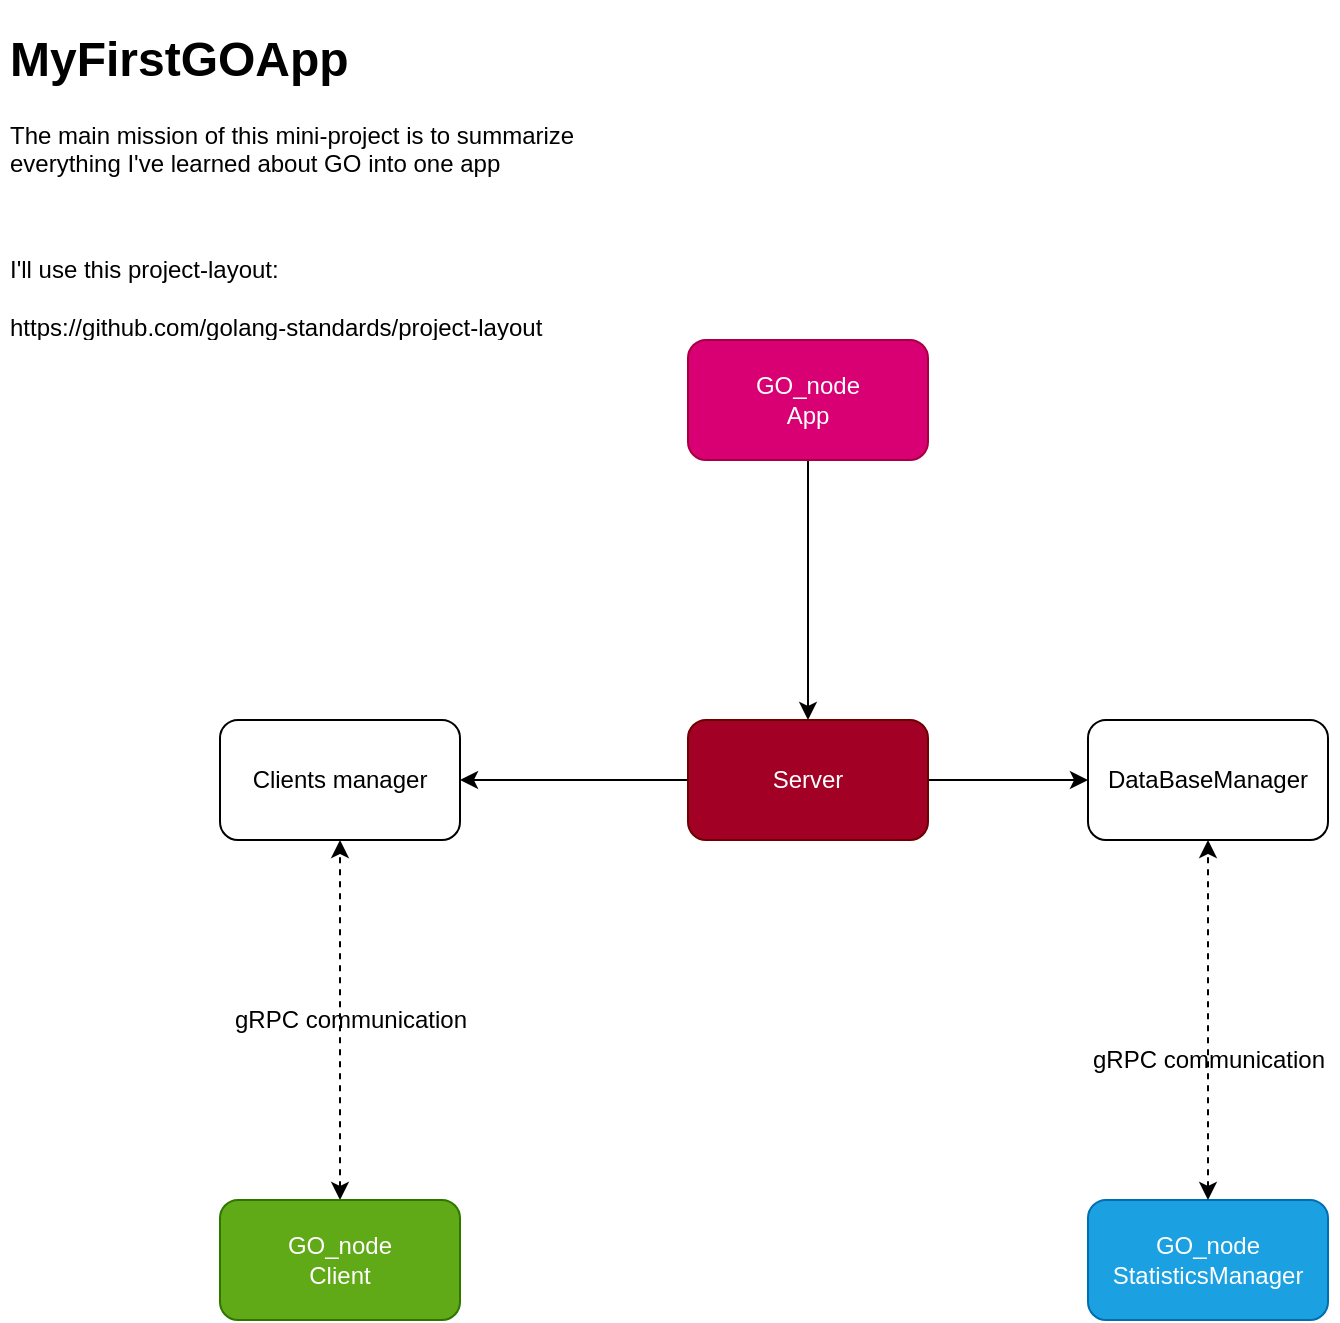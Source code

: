 <mxfile>
    <diagram id="DWIeii7lt4jKxfXMWERC" name="HIghLevel">
        <mxGraphModel dx="1616" dy="617" grid="1" gridSize="10" guides="1" tooltips="1" connect="1" arrows="1" fold="1" page="1" pageScale="1" pageWidth="827" pageHeight="1169" math="0" shadow="0">
            <root>
                <mxCell id="0"/>
                <mxCell id="1" parent="0"/>
                <mxCell id="5" style="edgeStyle=orthogonalEdgeStyle;rounded=0;orthogonalLoop=1;jettySize=auto;html=1;exitX=0;exitY=0.5;exitDx=0;exitDy=0;" parent="1" source="6" target="4" edge="1">
                    <mxGeometry relative="1" as="geometry"/>
                </mxCell>
                <mxCell id="7" style="edgeStyle=orthogonalEdgeStyle;rounded=0;orthogonalLoop=1;jettySize=auto;html=1;entryX=0.5;entryY=0;entryDx=0;entryDy=0;" parent="1" source="2" target="6" edge="1">
                    <mxGeometry relative="1" as="geometry"/>
                </mxCell>
                <mxCell id="2" value="GO_node&lt;br&gt;App" style="rounded=1;whiteSpace=wrap;html=1;fillColor=#d80073;strokeColor=#A50040;fontColor=#ffffff;" parent="1" vertex="1">
                    <mxGeometry x="354" y="170" width="120" height="60" as="geometry"/>
                </mxCell>
                <mxCell id="3" value="&lt;h1&gt;MyFirstGOApp&lt;/h1&gt;&lt;p&gt;The main mission of this mini-project is to summarize everything I've learned about GO into one app&lt;/p&gt;&lt;p&gt;&lt;br&gt;&lt;/p&gt;&lt;p&gt;I'll use this project-layout:&lt;br&gt;&lt;br&gt;https://github.com/golang-standards/project-layout&lt;br&gt;&lt;/p&gt;" style="text;html=1;strokeColor=none;fillColor=none;spacing=5;spacingTop=-20;whiteSpace=wrap;overflow=hidden;rounded=0;" parent="1" vertex="1">
                    <mxGeometry x="10" y="10" width="340" height="160" as="geometry"/>
                </mxCell>
                <mxCell id="4" value="Clients manager" style="rounded=1;whiteSpace=wrap;html=1;" parent="1" vertex="1">
                    <mxGeometry x="120" y="360" width="120" height="60" as="geometry"/>
                </mxCell>
                <mxCell id="9" value="" style="edgeStyle=orthogonalEdgeStyle;rounded=0;orthogonalLoop=1;jettySize=auto;html=1;" parent="1" source="6" target="8" edge="1">
                    <mxGeometry relative="1" as="geometry"/>
                </mxCell>
                <mxCell id="6" value="Server" style="rounded=1;whiteSpace=wrap;html=1;fillColor=#a20025;strokeColor=#6F0000;fontColor=#ffffff;" parent="1" vertex="1">
                    <mxGeometry x="354" y="360" width="120" height="60" as="geometry"/>
                </mxCell>
                <mxCell id="8" value="DataBaseManager" style="whiteSpace=wrap;html=1;rounded=1;" parent="1" vertex="1">
                    <mxGeometry x="554" y="360" width="120" height="60" as="geometry"/>
                </mxCell>
                <mxCell id="11" style="edgeStyle=orthogonalEdgeStyle;rounded=0;orthogonalLoop=1;jettySize=auto;html=1;exitX=0.5;exitY=0;exitDx=0;exitDy=0;entryX=0.5;entryY=1;entryDx=0;entryDy=0;dashed=1;startArrow=classic;startFill=1;" parent="1" source="10" target="4" edge="1">
                    <mxGeometry relative="1" as="geometry"/>
                </mxCell>
                <mxCell id="10" value="GO_node&lt;br&gt;Client" style="rounded=1;whiteSpace=wrap;html=1;fillColor=#60a917;strokeColor=#2D7600;fontColor=#ffffff;" parent="1" vertex="1">
                    <mxGeometry x="120" y="600" width="120" height="60" as="geometry"/>
                </mxCell>
                <mxCell id="12" value="gRPC communication" style="text;html=1;align=center;verticalAlign=middle;resizable=0;points=[];autosize=1;strokeColor=none;" parent="1" vertex="1">
                    <mxGeometry x="120" y="500" width="130" height="20" as="geometry"/>
                </mxCell>
                <mxCell id="14" value="GO_node StatisticsManager" style="whiteSpace=wrap;html=1;rounded=1;fillColor=#1ba1e2;strokeColor=#006EAF;fontColor=#ffffff;" parent="1" vertex="1">
                    <mxGeometry x="554" y="600" width="120" height="60" as="geometry"/>
                </mxCell>
                <mxCell id="15" style="edgeStyle=orthogonalEdgeStyle;rounded=0;orthogonalLoop=1;jettySize=auto;html=1;exitX=0.5;exitY=0;exitDx=0;exitDy=0;entryX=0.5;entryY=1;entryDx=0;entryDy=0;dashed=1;startArrow=classic;startFill=1;" parent="1" source="14" target="8" edge="1">
                    <mxGeometry relative="1" as="geometry">
                        <mxPoint x="190" y="610.0" as="sourcePoint"/>
                        <mxPoint x="190" y="430" as="targetPoint"/>
                    </mxGeometry>
                </mxCell>
                <mxCell id="16" value="gRPC communication" style="text;html=1;align=center;verticalAlign=middle;resizable=0;points=[];autosize=1;strokeColor=none;" parent="1" vertex="1">
                    <mxGeometry x="549" y="520" width="130" height="20" as="geometry"/>
                </mxCell>
            </root>
        </mxGraphModel>
    </diagram>
</mxfile>